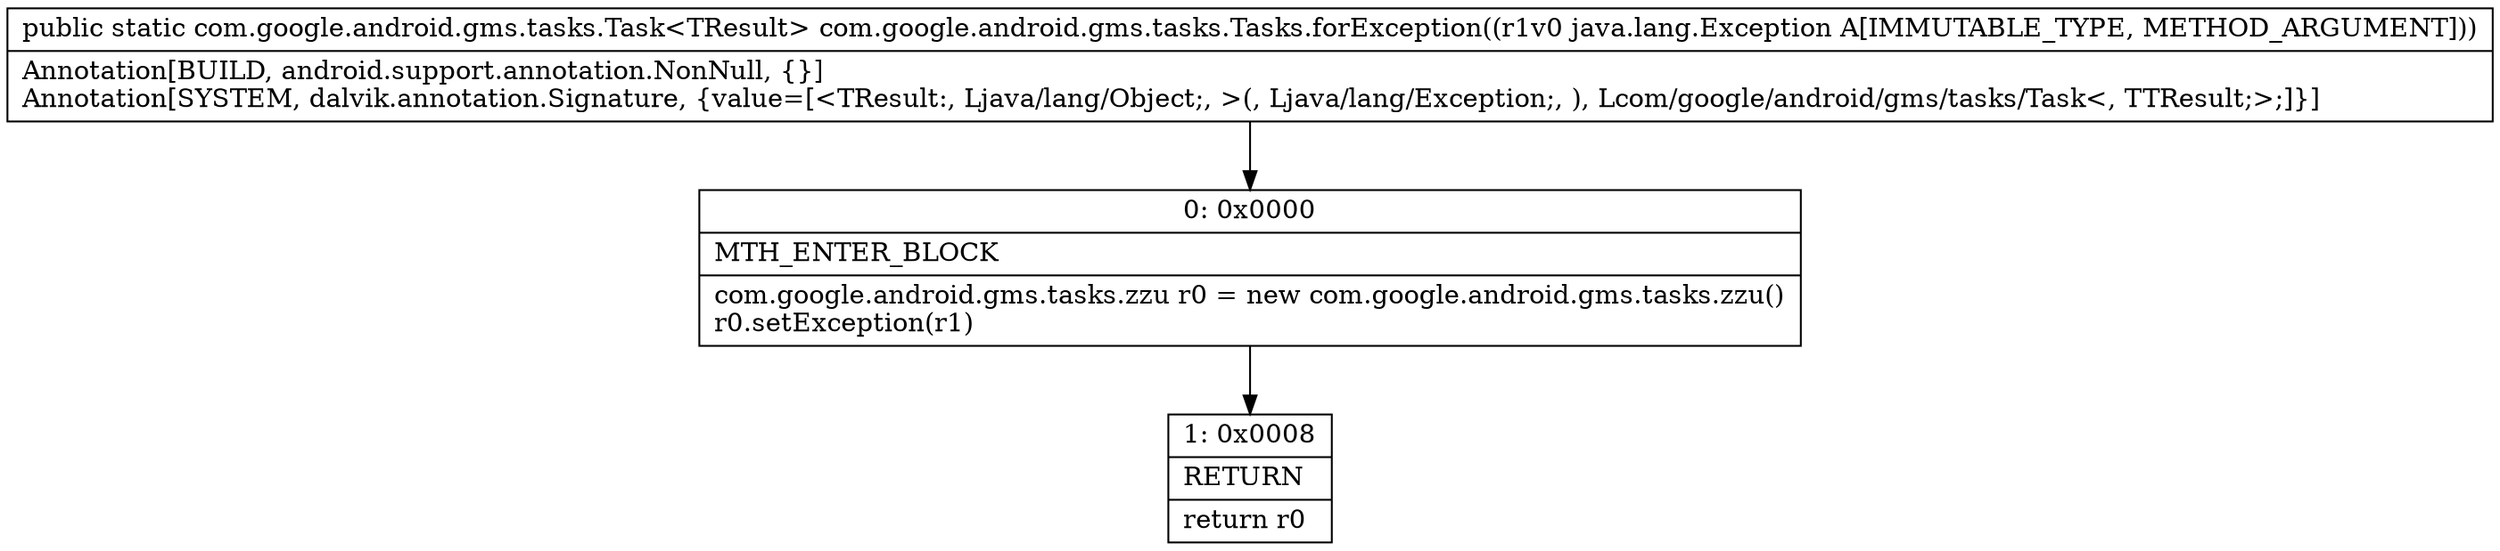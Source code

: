 digraph "CFG forcom.google.android.gms.tasks.Tasks.forException(Ljava\/lang\/Exception;)Lcom\/google\/android\/gms\/tasks\/Task;" {
Node_0 [shape=record,label="{0\:\ 0x0000|MTH_ENTER_BLOCK\l|com.google.android.gms.tasks.zzu r0 = new com.google.android.gms.tasks.zzu()\lr0.setException(r1)\l}"];
Node_1 [shape=record,label="{1\:\ 0x0008|RETURN\l|return r0\l}"];
MethodNode[shape=record,label="{public static com.google.android.gms.tasks.Task\<TResult\> com.google.android.gms.tasks.Tasks.forException((r1v0 java.lang.Exception A[IMMUTABLE_TYPE, METHOD_ARGUMENT]))  | Annotation[BUILD, android.support.annotation.NonNull, \{\}]\lAnnotation[SYSTEM, dalvik.annotation.Signature, \{value=[\<TResult:, Ljava\/lang\/Object;, \>(, Ljava\/lang\/Exception;, ), Lcom\/google\/android\/gms\/tasks\/Task\<, TTResult;\>;]\}]\l}"];
MethodNode -> Node_0;
Node_0 -> Node_1;
}

